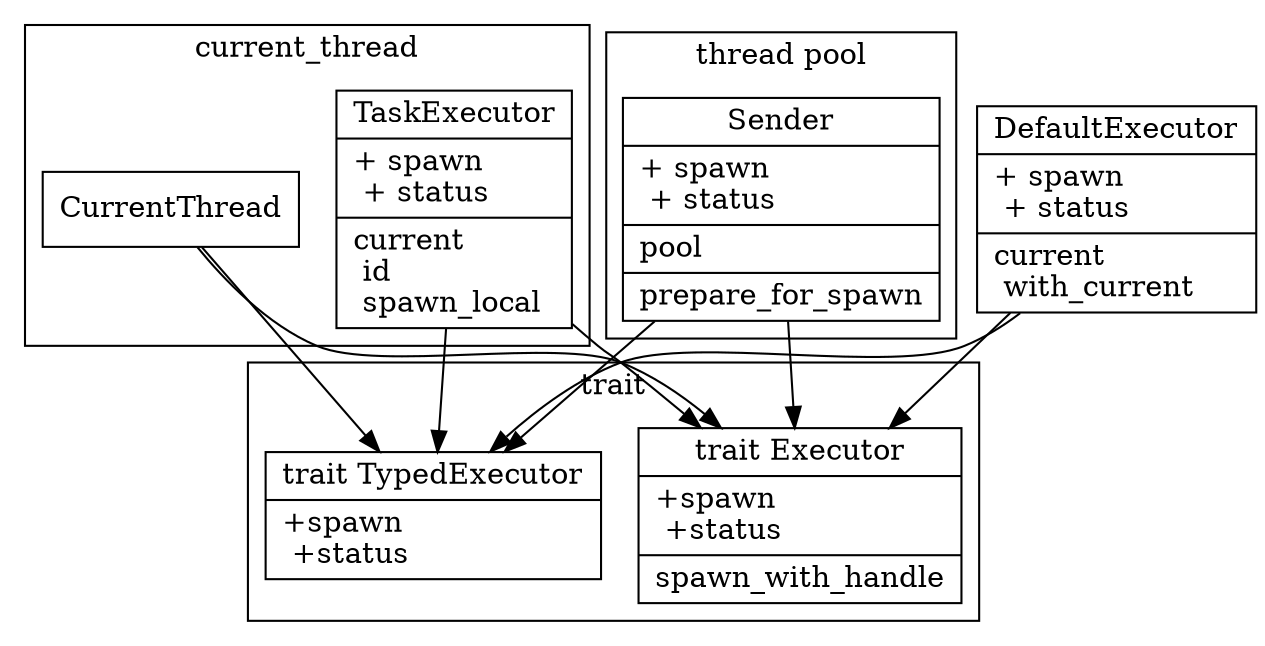 //
// executor.dot
//
// Created on 06-10-2019 by xieyu
//
digraph executor {
  node[shape="record"];
  subgraph cluster_trait {
    label = "trait"
    Executor[
      label="{
        trait Executor|
          +spawn \l
          +status\l| 
          spawn_with_handle\l
      }"
    ]

      TypedExecutor [
      label="{
        trait TypedExecutor|
          +spawn \l
          +status\l 
      }"
      ]
  }

  subgraph cluster_currentThread {
    label="current_thread";
    TaskExecutor [
      label="{
        TaskExecutor|
        + spawn \l
        + status \l|
        current\l
        id\l
        spawn_local\l
      }"
    ]

    TaskExecutor ->{TypedExecutor, Executor};
    CurrentThread ->{TypedExecutor, Executor};
  }

  subgraph cluster_threadpool{
    label="thread pool"
    Sender [
      label="{
        Sender|
        + spawn \l
        + status \l|
        pool \l|
        prepare_for_spawn\l
      }"
    ]
  }


  DefaultExecutor [
    label="{
      DefaultExecutor|
      + spawn \l
      + status\l |
      current \l
      with_current\l
    }"
  ]

  Sender -> {TypedExecutor, Executor};
  DefaultExecutor ->{TypedExecutor, Executor};
}
